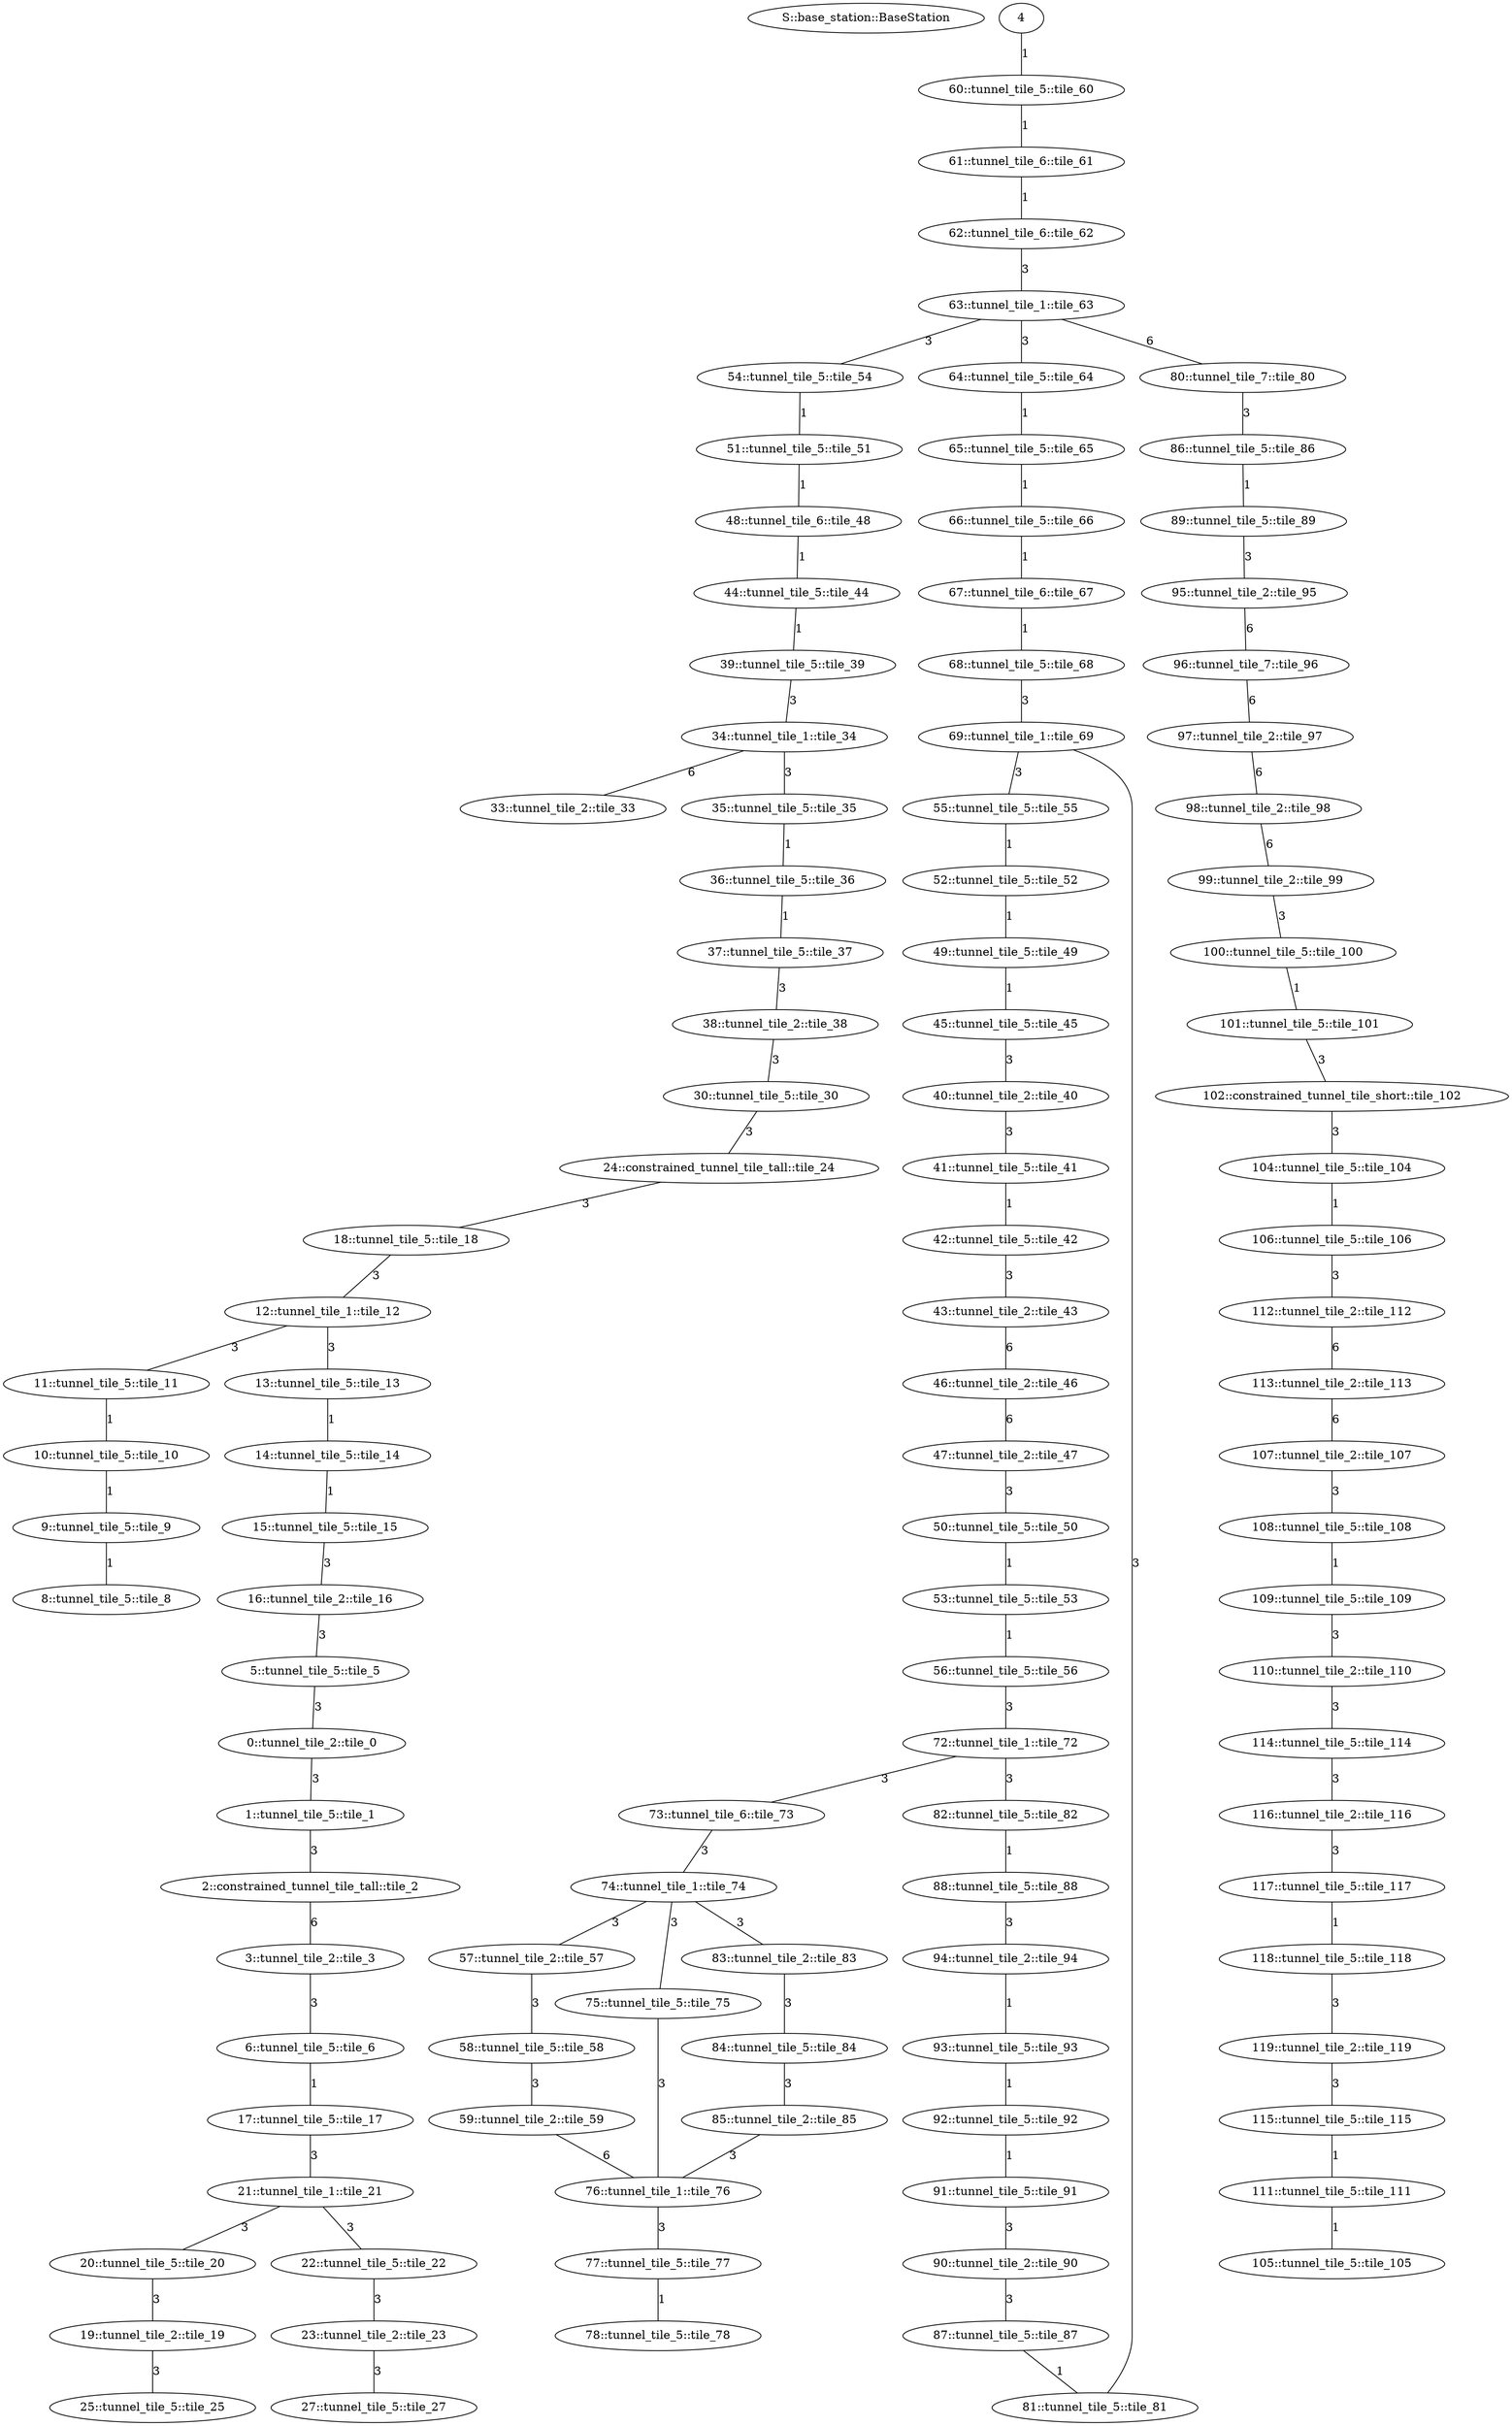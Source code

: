 /* Visibility graph for tunnel_qual.tsv
   Generated with the tile_tsv.py script:
     tile_tsv.py tunnel_qual.tsv -\-world-name tunnel_qual -\-x0 20 -\-y0 240 -\-z0 -10 -\-world-file tunnel_qual.world -\-graph-file tunnel_qual.dot */

graph {
  /* ==== Vertices ==== */

  /* Base station / Staging area */
  S   [label="S::base_station::BaseStation"];

  0   [label="0::tunnel_tile_2::tile_0"];
  1   [label="1::tunnel_tile_5::tile_1"];
  2   [label="2::constrained_tunnel_tile_tall::tile_2"];
  3   [label="3::tunnel_tile_2::tile_3"];
  5   [label="5::tunnel_tile_5::tile_5"];
  6   [label="6::tunnel_tile_5::tile_6"];
  8   [label="8::tunnel_tile_5::tile_8"];
  9   [label="9::tunnel_tile_5::tile_9"];
  10  [label="10::tunnel_tile_5::tile_10"];
  11  [label="11::tunnel_tile_5::tile_11"];
  12  [label="12::tunnel_tile_1::tile_12"];
  13  [label="13::tunnel_tile_5::tile_13"];
  14  [label="14::tunnel_tile_5::tile_14"];
  15  [label="15::tunnel_tile_5::tile_15"];
  16  [label="16::tunnel_tile_2::tile_16"];
  17  [label="17::tunnel_tile_5::tile_17"];
  18  [label="18::tunnel_tile_5::tile_18"];
  19  [label="19::tunnel_tile_2::tile_19"];
  20  [label="20::tunnel_tile_5::tile_20"];
  21  [label="21::tunnel_tile_1::tile_21"];
  22  [label="22::tunnel_tile_5::tile_22"];
  23  [label="23::tunnel_tile_2::tile_23"];
  24  [label="24::constrained_tunnel_tile_tall::tile_24"];
  25  [label="25::tunnel_tile_5::tile_25"];
  27  [label="27::tunnel_tile_5::tile_27"];
  30  [label="30::tunnel_tile_5::tile_30"];
  33  [label="33::tunnel_tile_2::tile_33"];
  34  [label="34::tunnel_tile_1::tile_34"];
  35  [label="35::tunnel_tile_5::tile_35"];
  36  [label="36::tunnel_tile_5::tile_36"];
  37  [label="37::tunnel_tile_5::tile_37"];
  38  [label="38::tunnel_tile_2::tile_38"];
  39  [label="39::tunnel_tile_5::tile_39"];
  40  [label="40::tunnel_tile_2::tile_40"];
  41  [label="41::tunnel_tile_5::tile_41"];
  42  [label="42::tunnel_tile_5::tile_42"];
  43  [label="43::tunnel_tile_2::tile_43"];
  44  [label="44::tunnel_tile_5::tile_44"];
  45  [label="45::tunnel_tile_5::tile_45"];
  46  [label="46::tunnel_tile_2::tile_46"];
  47  [label="47::tunnel_tile_2::tile_47"];
  48  [label="48::tunnel_tile_6::tile_48"];
  49  [label="49::tunnel_tile_5::tile_49"];
  50  [label="50::tunnel_tile_5::tile_50"];
  51  [label="51::tunnel_tile_5::tile_51"];
  52  [label="52::tunnel_tile_5::tile_52"];
  53  [label="53::tunnel_tile_5::tile_53"];
  54  [label="54::tunnel_tile_5::tile_54"];
  55  [label="55::tunnel_tile_5::tile_55"];
  56  [label="56::tunnel_tile_5::tile_56"];
  57  [label="57::tunnel_tile_2::tile_57"];
  58  [label="58::tunnel_tile_5::tile_58"];
  59  [label="59::tunnel_tile_2::tile_59"];
  60  [label="60::tunnel_tile_5::tile_60"];
  61  [label="61::tunnel_tile_6::tile_61"];
  62  [label="62::tunnel_tile_6::tile_62"];
  63  [label="63::tunnel_tile_1::tile_63"];
  64  [label="64::tunnel_tile_5::tile_64"];
  65  [label="65::tunnel_tile_5::tile_65"];
  66  [label="66::tunnel_tile_5::tile_66"];
  67  [label="67::tunnel_tile_6::tile_67"];
  68  [label="68::tunnel_tile_5::tile_68"];
  69  [label="69::tunnel_tile_1::tile_69"];
  72  [label="72::tunnel_tile_1::tile_72"];
  73  [label="73::tunnel_tile_6::tile_73"];
  74  [label="74::tunnel_tile_1::tile_74"];
  75  [label="75::tunnel_tile_5::tile_75"];
  76  [label="76::tunnel_tile_1::tile_76"];
  77  [label="77::tunnel_tile_5::tile_77"];
  78  [label="78::tunnel_tile_5::tile_78"];
  80  [label="80::tunnel_tile_7::tile_80"];
  81  [label="81::tunnel_tile_5::tile_81"];
  82  [label="82::tunnel_tile_5::tile_82"];
  83  [label="83::tunnel_tile_2::tile_83"];
  84  [label="84::tunnel_tile_5::tile_84"];
  85  [label="85::tunnel_tile_2::tile_85"];
  86  [label="86::tunnel_tile_5::tile_86"];
  87  [label="87::tunnel_tile_5::tile_87"];
  88  [label="88::tunnel_tile_5::tile_88"];
  89  [label="89::tunnel_tile_5::tile_89"];
  90  [label="90::tunnel_tile_2::tile_90"];
  91  [label="91::tunnel_tile_5::tile_91"];
  92  [label="92::tunnel_tile_5::tile_92"];
  93  [label="93::tunnel_tile_5::tile_93"];
  94  [label="94::tunnel_tile_2::tile_94"];
  95  [label="95::tunnel_tile_2::tile_95"];
  96  [label="96::tunnel_tile_7::tile_96"];
  97  [label="97::tunnel_tile_2::tile_97"];
  98  [label="98::tunnel_tile_2::tile_98"];
  99  [label="99::tunnel_tile_2::tile_99"];
  100 [label="100::tunnel_tile_5::tile_100"];
  101 [label="101::tunnel_tile_5::tile_101"];
  102 [label="102::constrained_tunnel_tile_short::tile_102"];
  104 [label="104::tunnel_tile_5::tile_104"];
  105 [label="105::tunnel_tile_5::tile_105"];
  106 [label="106::tunnel_tile_5::tile_106"];
  107 [label="107::tunnel_tile_2::tile_107"];
  108 [label="108::tunnel_tile_5::tile_108"];
  109 [label="109::tunnel_tile_5::tile_109"];
  110 [label="110::tunnel_tile_2::tile_110"];
  111 [label="111::tunnel_tile_5::tile_111"];
  112 [label="112::tunnel_tile_2::tile_112"];
  113 [label="113::tunnel_tile_2::tile_113"];
  114 [label="114::tunnel_tile_5::tile_114"];
  115 [label="115::tunnel_tile_5::tile_115"];
  116 [label="116::tunnel_tile_2::tile_116"];
  117 [label="117::tunnel_tile_5::tile_117"];
  118 [label="118::tunnel_tile_5::tile_118"];
  119 [label="119::tunnel_tile_2::tile_119"];

  /* ==== Edges ==== */

  /* Base station */
  4  -- 60  [label=1];

  60 -- 61  [label=1];
  61 -- 62  [label=1];
  62 -- 63  [label=3];

  /* Intersection */
  63 -- 54  [label=3];
  63 -- 64  [label=3];
  63 -- 80  [label=6];

  /* Left branch */
  54 -- 51  [label=1];
  51 -- 48  [label=1];
  48 -- 44  [label=1];
  44 -- 39  [label=1];
  39 -- 34  [label=3];

  /* Intersection */
  34 -- 33  [label=6];
  34 -- 35  [label=3];

  35 -- 36  [label=1];
  36 -- 37  [label=1];
  37 -- 38  [label=3];
  38 -- 30  [label=3];
  30 -- 24  [label=3];
  24 -- 18  [label=3];
  18 -- 12  [label=3];

  /* Intersection */
  12 -- 11  [label=3];
  12 -- 13  [label=3];

  11 -- 10  [label=1];
  10 -- 9   [label=1];
  9  -- 8   [label=1];

  13 -- 14  [label=1];
  14 -- 15  [label=1];
  15 -- 16  [label=3];
  16 -- 5   [label=3];
  5  -- 0   [label=3];
  0  -- 1   [label=3];
  1  -- 2   [label=3];
  2  -- 3   [label=6];
  3  -- 6   [label=3];
  6  -- 17  [label=1];
  17 -- 21  [label=3];

  /* Intersection */
  21 -- 20  [label=3];
  21 -- 22  [label=3];

  20 -- 19  [label=3];
  19 -- 25  [label=3];
 
  22 -- 23  [label=3];
  23 -- 27  [label=3];

  /* Center branch */
  64 -- 65  [label=1];
  65 -- 66  [label=1];
  66 -- 67  [label=1];
  67 -- 68  [label=1];
  68 -- 69  [label=3];

  /* Intersection */
  69 -- 55  [label=3];
  69 -- 81  [label=3];

  55 -- 52  [label=1];
  52 -- 49  [label=1];
  49 -- 45  [label=1];
  45 -- 40  [label=3];
  40 -- 41  [label=3];
  41 -- 42  [label=1];
  42 -- 43  [label=3];
  43 -- 46  [label=6];
  46 -- 47  [label=6];
  47 -- 50  [label=3];
  50 -- 53  [label=1];
  53 -- 56  [label=1];
  56 -- 72  [label=3];

  /* Intersection */
  72 -- 82  [label=3];
  72 -- 73  [label=3];

  82 -- 88  [label=1];
  88 -- 94  [label=3];
  94 -- 93  [label=1];
  93 -- 92  [label=1];
  92 -- 91  [label=1];
  91 -- 90  [label=3];
  90 -- 87  [label=3];
  87 -- 81  [label=1];

  73 -- 74  [label=3];

  /* Intersection */
  74 -- 57  [label=3];
  74 -- 75  [label=3];
  74 -- 83  [label=3];

  57 -- 58  [label=3];
  58 -- 59  [label=3];
  59 -- 76  [label=6];

  75 -- 76  [label=3];

  83 -- 84  [label=3];
  84 -- 85  [label=3];
  85 -- 76  [label=3];

  76 -- 77  [label=3];
  77 -- 78  [label=1];

  /* Right branch */
  80 -- 86  [label=3];
  86 -- 89  [label=1];
  89 -- 95  [label=3];
  95 -- 96  [label=6];
  96 -- 97  [label=6];
  97 -- 98  [label=6];
  98 -- 99  [label=6];
  99 -- 100 [label=3];
  100-- 101 [label=1];
  101-- 102 [label=3];
  102-- 104 [label=3];
  104-- 106 [label=1];
  106-- 112 [label=3];
  112-- 113 [label=6];
  113-- 107 [label=6];
  107-- 108 [label=3];
  108-- 109 [label=1];
  109-- 110 [label=3];
  110-- 114 [label=3];
  114-- 116 [label=3];
  116-- 117 [label=3];
  117-- 118 [label=1];
  118-- 119 [label=3];
  119-- 115 [label=3];
  115-- 111 [label=1];
  111-- 105 [label=1];
}

